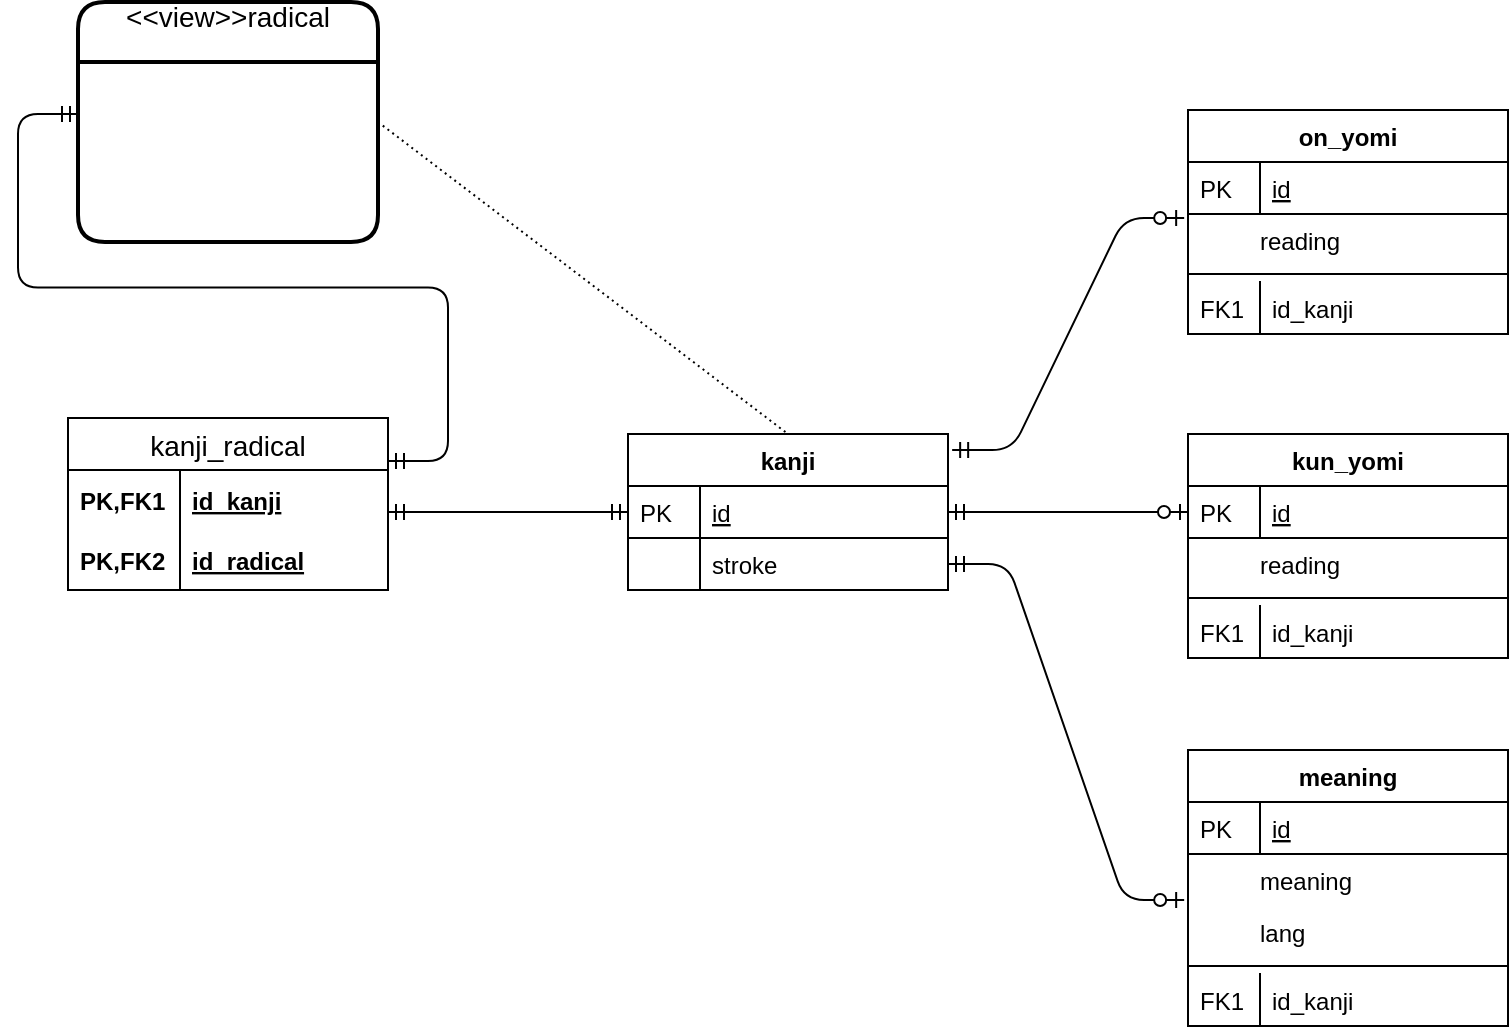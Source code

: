 <mxfile version="13.0.9" type="device" pages="2"><diagram id="C5RBs43oDa-KdzZeNtuy" name="kanji.db"><mxGraphModel dx="1422" dy="798" grid="1" gridSize="10" guides="1" tooltips="1" connect="1" arrows="1" fold="1" page="1" pageScale="1" pageWidth="827" pageHeight="1169" math="0" shadow="0"><root><mxCell id="WIyWlLk6GJQsqaUBKTNV-0"/><mxCell id="WIyWlLk6GJQsqaUBKTNV-1" parent="WIyWlLk6GJQsqaUBKTNV-0"/><mxCell id="BMIZUGUw9pMYaw1Y-5ol-11" value="meaning" style="swimlane;fontStyle=1;childLayout=stackLayout;horizontal=1;startSize=26;horizontalStack=0;resizeParent=1;resizeLast=0;collapsible=1;marginBottom=0;rounded=0;shadow=0;strokeWidth=1;" vertex="1" parent="WIyWlLk6GJQsqaUBKTNV-1"><mxGeometry x="600" y="400" width="160" height="138" as="geometry"><mxRectangle x="20" y="80" width="160" height="26" as="alternateBounds"/></mxGeometry></mxCell><mxCell id="BMIZUGUw9pMYaw1Y-5ol-12" value="id" style="shape=partialRectangle;top=0;left=0;right=0;bottom=1;align=left;verticalAlign=top;fillColor=none;spacingLeft=40;spacingRight=4;overflow=hidden;rotatable=0;points=[[0,0.5],[1,0.5]];portConstraint=eastwest;dropTarget=0;rounded=0;shadow=0;strokeWidth=1;fontStyle=4" vertex="1" parent="BMIZUGUw9pMYaw1Y-5ol-11"><mxGeometry y="26" width="160" height="26" as="geometry"/></mxCell><mxCell id="BMIZUGUw9pMYaw1Y-5ol-13" value="PK" style="shape=partialRectangle;top=0;left=0;bottom=0;fillColor=none;align=left;verticalAlign=top;spacingLeft=4;spacingRight=4;overflow=hidden;rotatable=0;points=[];portConstraint=eastwest;part=1;" vertex="1" connectable="0" parent="BMIZUGUw9pMYaw1Y-5ol-12"><mxGeometry width="36" height="26" as="geometry"/></mxCell><mxCell id="BMIZUGUw9pMYaw1Y-5ol-35" value="meaning" style="shape=partialRectangle;top=0;left=0;right=0;bottom=0;align=left;verticalAlign=top;fillColor=none;spacingLeft=34;spacingRight=4;overflow=hidden;rotatable=0;points=[[0,0.5],[1,0.5]];portConstraint=eastwest;dropTarget=0;fontSize=12;" vertex="1" parent="BMIZUGUw9pMYaw1Y-5ol-11"><mxGeometry y="52" width="160" height="26" as="geometry"/></mxCell><mxCell id="BMIZUGUw9pMYaw1Y-5ol-36" value="" style="shape=partialRectangle;top=0;left=0;bottom=0;right=0;fillColor=none;align=left;verticalAlign=top;spacingLeft=4;spacingRight=4;overflow=hidden;rotatable=0;points=[];portConstraint=eastwest;part=1;fontSize=12;" vertex="1" connectable="0" parent="BMIZUGUw9pMYaw1Y-5ol-35"><mxGeometry width="30" height="26" as="geometry"/></mxCell><mxCell id="BMIZUGUw9pMYaw1Y-5ol-38" value="lang" style="shape=partialRectangle;top=0;left=0;right=0;bottom=0;align=left;verticalAlign=top;fillColor=none;spacingLeft=34;spacingRight=4;overflow=hidden;rotatable=0;points=[[0,0.5],[1,0.5]];portConstraint=eastwest;dropTarget=0;fontSize=12;" vertex="1" parent="BMIZUGUw9pMYaw1Y-5ol-11"><mxGeometry y="78" width="160" height="26" as="geometry"/></mxCell><mxCell id="BMIZUGUw9pMYaw1Y-5ol-39" value="" style="shape=partialRectangle;top=0;left=0;bottom=0;right=0;fillColor=none;align=left;verticalAlign=top;spacingLeft=4;spacingRight=4;overflow=hidden;rotatable=0;points=[];portConstraint=eastwest;part=1;fontSize=12;" vertex="1" connectable="0" parent="BMIZUGUw9pMYaw1Y-5ol-38"><mxGeometry width="30" height="26" as="geometry"/></mxCell><mxCell id="BMIZUGUw9pMYaw1Y-5ol-40" value="" style="line;strokeWidth=1;fillColor=none;align=left;verticalAlign=middle;spacingTop=-1;spacingLeft=3;spacingRight=3;rotatable=0;labelPosition=right;points=[];portConstraint=eastwest;fontSize=12;" vertex="1" parent="BMIZUGUw9pMYaw1Y-5ol-11"><mxGeometry y="104" width="160" height="8" as="geometry"/></mxCell><mxCell id="BMIZUGUw9pMYaw1Y-5ol-14" value="id_kanji" style="shape=partialRectangle;top=0;left=0;right=0;bottom=0;align=left;verticalAlign=top;fillColor=none;spacingLeft=40;spacingRight=4;overflow=hidden;rotatable=0;points=[[0,0.5],[1,0.5]];portConstraint=eastwest;dropTarget=0;rounded=0;shadow=0;strokeWidth=1;" vertex="1" parent="BMIZUGUw9pMYaw1Y-5ol-11"><mxGeometry y="112" width="160" height="26" as="geometry"/></mxCell><mxCell id="BMIZUGUw9pMYaw1Y-5ol-15" value="FK1" style="shape=partialRectangle;top=0;left=0;bottom=0;fillColor=none;align=left;verticalAlign=top;spacingLeft=4;spacingRight=4;overflow=hidden;rotatable=0;points=[];portConstraint=eastwest;part=1;" vertex="1" connectable="0" parent="BMIZUGUw9pMYaw1Y-5ol-14"><mxGeometry width="36" height="26" as="geometry"/></mxCell><mxCell id="BMIZUGUw9pMYaw1Y-5ol-1" value="kun_yomi" style="swimlane;fontStyle=1;childLayout=stackLayout;horizontal=1;startSize=26;horizontalStack=0;resizeParent=1;resizeLast=0;collapsible=1;marginBottom=0;rounded=0;shadow=0;strokeWidth=1;" vertex="1" parent="WIyWlLk6GJQsqaUBKTNV-1"><mxGeometry x="600" y="242" width="160" height="112" as="geometry"><mxRectangle x="20" y="80" width="160" height="26" as="alternateBounds"/></mxGeometry></mxCell><mxCell id="BMIZUGUw9pMYaw1Y-5ol-2" value="id" style="shape=partialRectangle;top=0;left=0;right=0;bottom=1;align=left;verticalAlign=top;fillColor=none;spacingLeft=40;spacingRight=4;overflow=hidden;rotatable=0;points=[[0,0.5],[1,0.5]];portConstraint=eastwest;dropTarget=0;rounded=0;shadow=0;strokeWidth=1;fontStyle=4" vertex="1" parent="BMIZUGUw9pMYaw1Y-5ol-1"><mxGeometry y="26" width="160" height="26" as="geometry"/></mxCell><mxCell id="BMIZUGUw9pMYaw1Y-5ol-3" value="PK" style="shape=partialRectangle;top=0;left=0;bottom=0;fillColor=none;align=left;verticalAlign=top;spacingLeft=4;spacingRight=4;overflow=hidden;rotatable=0;points=[];portConstraint=eastwest;part=1;" vertex="1" connectable="0" parent="BMIZUGUw9pMYaw1Y-5ol-2"><mxGeometry width="36" height="26" as="geometry"/></mxCell><mxCell id="BMIZUGUw9pMYaw1Y-5ol-41" value="reading" style="shape=partialRectangle;top=0;left=0;right=0;bottom=0;align=left;verticalAlign=top;fillColor=none;spacingLeft=34;spacingRight=4;overflow=hidden;rotatable=0;points=[[0,0.5],[1,0.5]];portConstraint=eastwest;dropTarget=0;fontSize=12;" vertex="1" parent="BMIZUGUw9pMYaw1Y-5ol-1"><mxGeometry y="52" width="160" height="26" as="geometry"/></mxCell><mxCell id="BMIZUGUw9pMYaw1Y-5ol-42" value="" style="shape=partialRectangle;top=0;left=0;bottom=0;right=0;fillColor=none;align=left;verticalAlign=top;spacingLeft=4;spacingRight=4;overflow=hidden;rotatable=0;points=[];portConstraint=eastwest;part=1;fontSize=12;" vertex="1" connectable="0" parent="BMIZUGUw9pMYaw1Y-5ol-41"><mxGeometry width="30" height="26" as="geometry"/></mxCell><mxCell id="BMIZUGUw9pMYaw1Y-5ol-43" value="" style="line;strokeWidth=1;fillColor=none;align=left;verticalAlign=middle;spacingTop=-1;spacingLeft=3;spacingRight=3;rotatable=0;labelPosition=right;points=[];portConstraint=eastwest;fontSize=12;" vertex="1" parent="BMIZUGUw9pMYaw1Y-5ol-1"><mxGeometry y="78" width="160" height="8" as="geometry"/></mxCell><mxCell id="BMIZUGUw9pMYaw1Y-5ol-4" value="id_kanji" style="shape=partialRectangle;top=0;left=0;right=0;bottom=0;align=left;verticalAlign=top;fillColor=none;spacingLeft=40;spacingRight=4;overflow=hidden;rotatable=0;points=[[0,0.5],[1,0.5]];portConstraint=eastwest;dropTarget=0;rounded=0;shadow=0;strokeWidth=1;" vertex="1" parent="BMIZUGUw9pMYaw1Y-5ol-1"><mxGeometry y="86" width="160" height="26" as="geometry"/></mxCell><mxCell id="BMIZUGUw9pMYaw1Y-5ol-5" value="FK1" style="shape=partialRectangle;top=0;left=0;bottom=0;fillColor=none;align=left;verticalAlign=top;spacingLeft=4;spacingRight=4;overflow=hidden;rotatable=0;points=[];portConstraint=eastwest;part=1;" vertex="1" connectable="0" parent="BMIZUGUw9pMYaw1Y-5ol-4"><mxGeometry width="36" height="26" as="geometry"/></mxCell><mxCell id="BMIZUGUw9pMYaw1Y-5ol-6" value="on_yomi" style="swimlane;fontStyle=1;childLayout=stackLayout;horizontal=1;startSize=26;horizontalStack=0;resizeParent=1;resizeLast=0;collapsible=1;marginBottom=0;rounded=0;shadow=0;strokeWidth=1;" vertex="1" parent="WIyWlLk6GJQsqaUBKTNV-1"><mxGeometry x="600" y="80" width="160" height="112" as="geometry"><mxRectangle x="20" y="80" width="160" height="26" as="alternateBounds"/></mxGeometry></mxCell><mxCell id="BMIZUGUw9pMYaw1Y-5ol-7" value="id" style="shape=partialRectangle;top=0;left=0;right=0;bottom=1;align=left;verticalAlign=top;fillColor=none;spacingLeft=40;spacingRight=4;overflow=hidden;rotatable=0;points=[[0,0.5],[1,0.5]];portConstraint=eastwest;dropTarget=0;rounded=0;shadow=0;strokeWidth=1;fontStyle=4" vertex="1" parent="BMIZUGUw9pMYaw1Y-5ol-6"><mxGeometry y="26" width="160" height="26" as="geometry"/></mxCell><mxCell id="BMIZUGUw9pMYaw1Y-5ol-8" value="PK" style="shape=partialRectangle;top=0;left=0;bottom=0;fillColor=none;align=left;verticalAlign=top;spacingLeft=4;spacingRight=4;overflow=hidden;rotatable=0;points=[];portConstraint=eastwest;part=1;" vertex="1" connectable="0" parent="BMIZUGUw9pMYaw1Y-5ol-7"><mxGeometry width="36" height="26" as="geometry"/></mxCell><mxCell id="BMIZUGUw9pMYaw1Y-5ol-44" value="reading" style="shape=partialRectangle;top=0;left=0;right=0;bottom=0;align=left;verticalAlign=top;fillColor=none;spacingLeft=34;spacingRight=4;overflow=hidden;rotatable=0;points=[[0,0.5],[1,0.5]];portConstraint=eastwest;dropTarget=0;fontSize=12;" vertex="1" parent="BMIZUGUw9pMYaw1Y-5ol-6"><mxGeometry y="52" width="160" height="26" as="geometry"/></mxCell><mxCell id="BMIZUGUw9pMYaw1Y-5ol-45" value="" style="shape=partialRectangle;top=0;left=0;bottom=0;right=0;fillColor=none;align=left;verticalAlign=top;spacingLeft=4;spacingRight=4;overflow=hidden;rotatable=0;points=[];portConstraint=eastwest;part=1;fontSize=12;" vertex="1" connectable="0" parent="BMIZUGUw9pMYaw1Y-5ol-44"><mxGeometry width="30" height="26" as="geometry"/></mxCell><mxCell id="BMIZUGUw9pMYaw1Y-5ol-46" value="" style="line;strokeWidth=1;fillColor=none;align=left;verticalAlign=middle;spacingTop=-1;spacingLeft=3;spacingRight=3;rotatable=0;labelPosition=right;points=[];portConstraint=eastwest;fontSize=12;" vertex="1" parent="BMIZUGUw9pMYaw1Y-5ol-6"><mxGeometry y="78" width="160" height="8" as="geometry"/></mxCell><mxCell id="BMIZUGUw9pMYaw1Y-5ol-9" value="id_kanji" style="shape=partialRectangle;top=0;left=0;right=0;bottom=0;align=left;verticalAlign=top;fillColor=none;spacingLeft=40;spacingRight=4;overflow=hidden;rotatable=0;points=[[0,0.5],[1,0.5]];portConstraint=eastwest;dropTarget=0;rounded=0;shadow=0;strokeWidth=1;" vertex="1" parent="BMIZUGUw9pMYaw1Y-5ol-6"><mxGeometry y="86" width="160" height="26" as="geometry"/></mxCell><mxCell id="BMIZUGUw9pMYaw1Y-5ol-10" value="FK1" style="shape=partialRectangle;top=0;left=0;bottom=0;fillColor=none;align=left;verticalAlign=top;spacingLeft=4;spacingRight=4;overflow=hidden;rotatable=0;points=[];portConstraint=eastwest;part=1;" vertex="1" connectable="0" parent="BMIZUGUw9pMYaw1Y-5ol-9"><mxGeometry width="36" height="26" as="geometry"/></mxCell><mxCell id="zkfFHV4jXpPFQw0GAbJ--51" value="kanji" style="swimlane;fontStyle=1;childLayout=stackLayout;horizontal=1;startSize=26;horizontalStack=0;resizeParent=1;resizeLast=0;collapsible=1;marginBottom=0;rounded=0;shadow=0;strokeWidth=1;" parent="WIyWlLk6GJQsqaUBKTNV-1" vertex="1"><mxGeometry x="320" y="242" width="160" height="78" as="geometry"><mxRectangle x="20" y="80" width="160" height="26" as="alternateBounds"/></mxGeometry></mxCell><mxCell id="zkfFHV4jXpPFQw0GAbJ--52" value="id" style="shape=partialRectangle;top=0;left=0;right=0;bottom=1;align=left;verticalAlign=top;fillColor=none;spacingLeft=40;spacingRight=4;overflow=hidden;rotatable=0;points=[[0,0.5],[1,0.5]];portConstraint=eastwest;dropTarget=0;rounded=0;shadow=0;strokeWidth=1;fontStyle=4" parent="zkfFHV4jXpPFQw0GAbJ--51" vertex="1"><mxGeometry y="26" width="160" height="26" as="geometry"/></mxCell><mxCell id="zkfFHV4jXpPFQw0GAbJ--53" value="PK" style="shape=partialRectangle;top=0;left=0;bottom=0;fillColor=none;align=left;verticalAlign=top;spacingLeft=4;spacingRight=4;overflow=hidden;rotatable=0;points=[];portConstraint=eastwest;part=1;" parent="zkfFHV4jXpPFQw0GAbJ--52" vertex="1" connectable="0"><mxGeometry width="36" height="26" as="geometry"/></mxCell><mxCell id="zkfFHV4jXpPFQw0GAbJ--54" value="stroke" style="shape=partialRectangle;top=0;left=0;right=0;bottom=0;align=left;verticalAlign=top;fillColor=none;spacingLeft=40;spacingRight=4;overflow=hidden;rotatable=0;points=[[0,0.5],[1,0.5]];portConstraint=eastwest;dropTarget=0;rounded=0;shadow=0;strokeWidth=1;" parent="zkfFHV4jXpPFQw0GAbJ--51" vertex="1"><mxGeometry y="52" width="160" height="26" as="geometry"/></mxCell><mxCell id="zkfFHV4jXpPFQw0GAbJ--55" value="" style="shape=partialRectangle;top=0;left=0;bottom=0;fillColor=none;align=left;verticalAlign=top;spacingLeft=4;spacingRight=4;overflow=hidden;rotatable=0;points=[];portConstraint=eastwest;part=1;" parent="zkfFHV4jXpPFQw0GAbJ--54" vertex="1" connectable="0"><mxGeometry width="36" height="26" as="geometry"/></mxCell><mxCell id="BMIZUGUw9pMYaw1Y-5ol-30" value="" style="endArrow=none;html=1;rounded=0;dashed=1;dashPattern=1 2;entryX=0.5;entryY=0;entryDx=0;entryDy=0;exitX=1;exitY=0.5;exitDx=0;exitDy=0;" edge="1" parent="WIyWlLk6GJQsqaUBKTNV-1" source="BMIZUGUw9pMYaw1Y-5ol-50" target="zkfFHV4jXpPFQw0GAbJ--51"><mxGeometry relative="1" as="geometry"><mxPoint x="290" y="110" as="sourcePoint"/><mxPoint x="370" y="360" as="targetPoint"/><Array as="points"/></mxGeometry></mxCell><mxCell id="BMIZUGUw9pMYaw1Y-5ol-50" value="&lt;&lt;view&gt;&gt;radical&#xA;" style="swimlane;childLayout=stackLayout;horizontal=1;startSize=30;horizontalStack=0;rounded=1;fontSize=14;fontStyle=0;strokeWidth=2;resizeParent=0;resizeLast=1;shadow=0;dashed=0;align=center;" vertex="1" parent="WIyWlLk6GJQsqaUBKTNV-1"><mxGeometry x="45" y="26" width="150" height="120" as="geometry"/></mxCell><mxCell id="BMIZUGUw9pMYaw1Y-5ol-52" value="kanji_radical" style="swimlane;fontStyle=0;childLayout=stackLayout;horizontal=1;startSize=26;horizontalStack=0;resizeParent=1;resizeParentMax=0;resizeLast=0;collapsible=1;marginBottom=0;align=center;fontSize=14;" vertex="1" parent="WIyWlLk6GJQsqaUBKTNV-1"><mxGeometry x="40" y="234" width="160" height="86" as="geometry"/></mxCell><mxCell id="BMIZUGUw9pMYaw1Y-5ol-53" value="id_kanji" style="shape=partialRectangle;top=0;left=0;right=0;bottom=0;align=left;verticalAlign=middle;fillColor=none;spacingLeft=60;spacingRight=4;overflow=hidden;rotatable=0;points=[[0,0.5],[1,0.5]];portConstraint=eastwest;dropTarget=0;fontStyle=5;fontSize=12;" vertex="1" parent="BMIZUGUw9pMYaw1Y-5ol-52"><mxGeometry y="26" width="160" height="30" as="geometry"/></mxCell><mxCell id="BMIZUGUw9pMYaw1Y-5ol-54" value="PK,FK1" style="shape=partialRectangle;fontStyle=1;top=0;left=0;bottom=0;fillColor=none;align=left;verticalAlign=middle;spacingLeft=4;spacingRight=4;overflow=hidden;rotatable=0;points=[];portConstraint=eastwest;part=1;fontSize=12;" vertex="1" connectable="0" parent="BMIZUGUw9pMYaw1Y-5ol-53"><mxGeometry width="56" height="30" as="geometry"/></mxCell><mxCell id="BMIZUGUw9pMYaw1Y-5ol-55" value="id_radical" style="shape=partialRectangle;top=0;left=0;right=0;bottom=1;align=left;verticalAlign=middle;fillColor=none;spacingLeft=60;spacingRight=4;overflow=hidden;rotatable=0;points=[[0,0.5],[1,0.5]];portConstraint=eastwest;dropTarget=0;fontStyle=5;fontSize=12;" vertex="1" parent="BMIZUGUw9pMYaw1Y-5ol-52"><mxGeometry y="56" width="160" height="30" as="geometry"/></mxCell><mxCell id="BMIZUGUw9pMYaw1Y-5ol-56" value="PK,FK2" style="shape=partialRectangle;fontStyle=1;top=0;left=0;bottom=0;fillColor=none;align=left;verticalAlign=middle;spacingLeft=4;spacingRight=4;overflow=hidden;rotatable=0;points=[];portConstraint=eastwest;part=1;fontSize=12;" vertex="1" connectable="0" parent="BMIZUGUw9pMYaw1Y-5ol-55"><mxGeometry width="56" height="30" as="geometry"/></mxCell><mxCell id="BMIZUGUw9pMYaw1Y-5ol-67" value="" style="edgeStyle=entityRelationEdgeStyle;fontSize=12;html=1;endArrow=ERzeroToOne;startArrow=ERmandOne;entryX=-0.012;entryY=0.077;entryDx=0;entryDy=0;entryPerimeter=0;exitX=1.013;exitY=0.103;exitDx=0;exitDy=0;exitPerimeter=0;" edge="1" parent="WIyWlLk6GJQsqaUBKTNV-1" source="zkfFHV4jXpPFQw0GAbJ--51" target="BMIZUGUw9pMYaw1Y-5ol-44"><mxGeometry width="100" height="100" relative="1" as="geometry"><mxPoint x="360" y="470" as="sourcePoint"/><mxPoint x="460" y="370" as="targetPoint"/></mxGeometry></mxCell><mxCell id="BMIZUGUw9pMYaw1Y-5ol-68" value="" style="edgeStyle=entityRelationEdgeStyle;fontSize=12;html=1;endArrow=ERzeroToOne;startArrow=ERmandOne;entryX=0;entryY=0.5;entryDx=0;entryDy=0;exitX=1;exitY=0.5;exitDx=0;exitDy=0;" edge="1" parent="WIyWlLk6GJQsqaUBKTNV-1" source="zkfFHV4jXpPFQw0GAbJ--52" target="BMIZUGUw9pMYaw1Y-5ol-2"><mxGeometry width="100" height="100" relative="1" as="geometry"><mxPoint x="360" y="470" as="sourcePoint"/><mxPoint x="460" y="370" as="targetPoint"/></mxGeometry></mxCell><mxCell id="BMIZUGUw9pMYaw1Y-5ol-69" value="" style="edgeStyle=entityRelationEdgeStyle;fontSize=12;html=1;endArrow=ERzeroToOne;startArrow=ERmandOne;entryX=-0.012;entryY=0.885;entryDx=0;entryDy=0;entryPerimeter=0;exitX=1;exitY=0.5;exitDx=0;exitDy=0;" edge="1" parent="WIyWlLk6GJQsqaUBKTNV-1" source="zkfFHV4jXpPFQw0GAbJ--54" target="BMIZUGUw9pMYaw1Y-5ol-35"><mxGeometry width="100" height="100" relative="1" as="geometry"><mxPoint x="360" y="470" as="sourcePoint"/><mxPoint x="460" y="370" as="targetPoint"/></mxGeometry></mxCell><mxCell id="BMIZUGUw9pMYaw1Y-5ol-72" value="" style="edgeStyle=entityRelationEdgeStyle;fontSize=12;html=1;endArrow=ERmandOne;startArrow=ERmandOne;entryX=0;entryY=0.5;entryDx=0;entryDy=0;" edge="1" parent="WIyWlLk6GJQsqaUBKTNV-1" target="zkfFHV4jXpPFQw0GAbJ--52"><mxGeometry width="100" height="100" relative="1" as="geometry"><mxPoint x="200" y="281" as="sourcePoint"/><mxPoint x="460" y="370" as="targetPoint"/></mxGeometry></mxCell><mxCell id="BMIZUGUw9pMYaw1Y-5ol-79" value="" style="edgeStyle=entityRelationEdgeStyle;fontSize=12;html=1;endArrow=ERmandOne;startArrow=ERmandOne;exitX=1;exitY=0.25;exitDx=0;exitDy=0;strokeColor=#000000;rounded=1;" edge="1" parent="WIyWlLk6GJQsqaUBKTNV-1" source="BMIZUGUw9pMYaw1Y-5ol-52"><mxGeometry width="100" height="100" relative="1" as="geometry"><mxPoint x="-15" y="242" as="sourcePoint"/><mxPoint x="45" y="82" as="targetPoint"/></mxGeometry></mxCell></root></mxGraphModel></diagram><diagram id="NLrHCplOPhDvMTVKNEvT" name="expression.db"><mxGraphModel dx="1422" dy="798" grid="1" gridSize="10" guides="1" tooltips="1" connect="1" arrows="1" fold="1" page="1" pageScale="1" pageWidth="850" pageHeight="1100" math="0" shadow="0"><root><mxCell id="sItHWuCPVQLDDObHME39-0"/><mxCell id="sItHWuCPVQLDDObHME39-1" parent="sItHWuCPVQLDDObHME39-0"/><mxCell id="sItHWuCPVQLDDObHME39-17" value="sense" style="swimlane;fontStyle=0;childLayout=stackLayout;horizontal=1;startSize=26;horizontalStack=0;resizeParent=1;resizeParentMax=0;resizeLast=0;collapsible=1;marginBottom=0;align=center;fontSize=14;" vertex="1" parent="sItHWuCPVQLDDObHME39-1"><mxGeometry x="560" y="160" width="160" height="178" as="geometry"/></mxCell><mxCell id="sItHWuCPVQLDDObHME39-18" value="id" style="shape=partialRectangle;top=0;left=0;right=0;bottom=1;align=left;verticalAlign=middle;fillColor=none;spacingLeft=34;spacingRight=4;overflow=hidden;rotatable=0;points=[[0,0.5],[1,0.5]];portConstraint=eastwest;dropTarget=0;fontStyle=5;fontSize=12;" vertex="1" parent="sItHWuCPVQLDDObHME39-17"><mxGeometry y="26" width="160" height="30" as="geometry"/></mxCell><mxCell id="sItHWuCPVQLDDObHME39-19" value="PK" style="shape=partialRectangle;top=0;left=0;bottom=0;fillColor=none;align=left;verticalAlign=middle;spacingLeft=4;spacingRight=4;overflow=hidden;rotatable=0;points=[];portConstraint=eastwest;part=1;fontSize=12;" vertex="1" connectable="0" parent="sItHWuCPVQLDDObHME39-18"><mxGeometry width="30" height="30" as="geometry"/></mxCell><mxCell id="sItHWuCPVQLDDObHME39-20" value="gloss" style="shape=partialRectangle;top=0;left=0;right=0;bottom=0;align=left;verticalAlign=top;fillColor=none;spacingLeft=34;spacingRight=4;overflow=hidden;rotatable=0;points=[[0,0.5],[1,0.5]];portConstraint=eastwest;dropTarget=0;fontSize=12;" vertex="1" parent="sItHWuCPVQLDDObHME39-17"><mxGeometry y="56" width="160" height="26" as="geometry"/></mxCell><mxCell id="sItHWuCPVQLDDObHME39-21" value="" style="shape=partialRectangle;top=0;left=0;bottom=0;fillColor=none;align=left;verticalAlign=top;spacingLeft=4;spacingRight=4;overflow=hidden;rotatable=0;points=[];portConstraint=eastwest;part=1;fontSize=12;" vertex="1" connectable="0" parent="sItHWuCPVQLDDObHME39-20"><mxGeometry width="30" height="26" as="geometry"/></mxCell><mxCell id="sItHWuCPVQLDDObHME39-22" value="pos" style="shape=partialRectangle;top=0;left=0;right=0;bottom=0;align=left;verticalAlign=top;fillColor=none;spacingLeft=34;spacingRight=4;overflow=hidden;rotatable=0;points=[[0,0.5],[1,0.5]];portConstraint=eastwest;dropTarget=0;fontSize=12;" vertex="1" parent="sItHWuCPVQLDDObHME39-17"><mxGeometry y="82" width="160" height="26" as="geometry"/></mxCell><mxCell id="sItHWuCPVQLDDObHME39-23" value="" style="shape=partialRectangle;top=0;left=0;bottom=0;fillColor=none;align=left;verticalAlign=top;spacingLeft=4;spacingRight=4;overflow=hidden;rotatable=0;points=[];portConstraint=eastwest;part=1;fontSize=12;" vertex="1" connectable="0" parent="sItHWuCPVQLDDObHME39-22"><mxGeometry width="30" height="26" as="geometry"/></mxCell><mxCell id="sItHWuCPVQLDDObHME39-24" value="lang" style="shape=partialRectangle;top=0;left=0;right=0;bottom=0;align=left;verticalAlign=top;fillColor=none;spacingLeft=34;spacingRight=4;overflow=hidden;rotatable=0;points=[[0,0.5],[1,0.5]];portConstraint=eastwest;dropTarget=0;fontSize=12;" vertex="1" parent="sItHWuCPVQLDDObHME39-17"><mxGeometry y="108" width="160" height="26" as="geometry"/></mxCell><mxCell id="sItHWuCPVQLDDObHME39-25" value="" style="shape=partialRectangle;top=0;left=0;bottom=0;fillColor=none;align=left;verticalAlign=top;spacingLeft=4;spacingRight=4;overflow=hidden;rotatable=0;points=[];portConstraint=eastwest;part=1;fontSize=12;" vertex="1" connectable="0" parent="sItHWuCPVQLDDObHME39-24"><mxGeometry width="30" height="26" as="geometry"/></mxCell><mxCell id="sItHWuCPVQLDDObHME39-26" value="" style="shape=partialRectangle;top=0;left=0;right=0;bottom=0;align=left;verticalAlign=top;fillColor=none;spacingLeft=34;spacingRight=4;overflow=hidden;rotatable=0;points=[[0,0.5],[1,0.5]];portConstraint=eastwest;dropTarget=0;fontSize=12;" vertex="1" parent="sItHWuCPVQLDDObHME39-17"><mxGeometry y="134" width="160" height="10" as="geometry"/></mxCell><mxCell id="sItHWuCPVQLDDObHME39-27" value="" style="shape=partialRectangle;top=0;left=0;bottom=0;fillColor=none;align=left;verticalAlign=top;spacingLeft=4;spacingRight=4;overflow=hidden;rotatable=0;points=[];portConstraint=eastwest;part=1;fontSize=12;" vertex="1" connectable="0" parent="sItHWuCPVQLDDObHME39-26"><mxGeometry width="30" height="10" as="geometry"/></mxCell><mxCell id="sItHWuCPVQLDDObHME39-33" value="" style="line;strokeWidth=1;fillColor=none;align=left;verticalAlign=middle;spacingTop=-1;spacingLeft=3;spacingRight=3;rotatable=0;labelPosition=right;points=[];portConstraint=eastwest;fontSize=12;" vertex="1" parent="sItHWuCPVQLDDObHME39-17"><mxGeometry y="144" width="160" height="8" as="geometry"/></mxCell><mxCell id="sItHWuCPVQLDDObHME39-28" value="expression_id" style="shape=partialRectangle;top=0;left=0;right=0;bottom=1;align=left;verticalAlign=top;fillColor=none;spacingLeft=34;spacingRight=4;overflow=hidden;rotatable=0;points=[[0,0.5],[1,0.5]];portConstraint=eastwest;dropTarget=0;fontSize=12;" vertex="1" parent="sItHWuCPVQLDDObHME39-17"><mxGeometry y="152" width="160" height="26" as="geometry"/></mxCell><mxCell id="sItHWuCPVQLDDObHME39-29" value="FK" style="shape=partialRectangle;top=0;left=0;bottom=0;fillColor=none;align=left;verticalAlign=top;spacingLeft=4;spacingRight=4;overflow=hidden;rotatable=0;points=[];portConstraint=eastwest;part=1;fontSize=12;" vertex="1" connectable="0" parent="sItHWuCPVQLDDObHME39-28"><mxGeometry width="30" height="26" as="geometry"/></mxCell><mxCell id="sItHWuCPVQLDDObHME39-6" value="expression" style="swimlane;fontStyle=0;childLayout=stackLayout;horizontal=1;startSize=26;horizontalStack=0;resizeParent=1;resizeParentMax=0;resizeLast=0;collapsible=1;marginBottom=0;align=center;fontSize=14;" vertex="1" parent="sItHWuCPVQLDDObHME39-1"><mxGeometry x="180" y="160" width="160" height="118" as="geometry"/></mxCell><mxCell id="sItHWuCPVQLDDObHME39-7" value="id" style="shape=partialRectangle;top=0;left=0;right=0;bottom=1;align=left;verticalAlign=middle;fillColor=none;spacingLeft=34;spacingRight=4;overflow=hidden;rotatable=0;points=[[0,0.5],[1,0.5]];portConstraint=eastwest;dropTarget=0;fontStyle=5;fontSize=12;" vertex="1" parent="sItHWuCPVQLDDObHME39-6"><mxGeometry y="26" width="160" height="30" as="geometry"/></mxCell><mxCell id="sItHWuCPVQLDDObHME39-8" value="PK" style="shape=partialRectangle;top=0;left=0;bottom=0;fillColor=none;align=left;verticalAlign=middle;spacingLeft=4;spacingRight=4;overflow=hidden;rotatable=0;points=[];portConstraint=eastwest;part=1;fontSize=12;" vertex="1" connectable="0" parent="sItHWuCPVQLDDObHME39-7"><mxGeometry width="30" height="30" as="geometry"/></mxCell><mxCell id="sItHWuCPVQLDDObHME39-9" value="kanji" style="shape=partialRectangle;top=0;left=0;right=0;bottom=0;align=left;verticalAlign=top;fillColor=none;spacingLeft=34;spacingRight=4;overflow=hidden;rotatable=0;points=[[0,0.5],[1,0.5]];portConstraint=eastwest;dropTarget=0;fontSize=12;" vertex="1" parent="sItHWuCPVQLDDObHME39-6"><mxGeometry y="56" width="160" height="26" as="geometry"/></mxCell><mxCell id="sItHWuCPVQLDDObHME39-10" value="" style="shape=partialRectangle;top=0;left=0;bottom=0;fillColor=none;align=left;verticalAlign=top;spacingLeft=4;spacingRight=4;overflow=hidden;rotatable=0;points=[];portConstraint=eastwest;part=1;fontSize=12;" vertex="1" connectable="0" parent="sItHWuCPVQLDDObHME39-9"><mxGeometry width="30" height="26" as="geometry"/></mxCell><mxCell id="sItHWuCPVQLDDObHME39-11" value="reading" style="shape=partialRectangle;top=0;left=0;right=0;bottom=0;align=left;verticalAlign=top;fillColor=none;spacingLeft=34;spacingRight=4;overflow=hidden;rotatable=0;points=[[0,0.5],[1,0.5]];portConstraint=eastwest;dropTarget=0;fontSize=12;" vertex="1" parent="sItHWuCPVQLDDObHME39-6"><mxGeometry y="82" width="160" height="26" as="geometry"/></mxCell><mxCell id="sItHWuCPVQLDDObHME39-12" value="" style="shape=partialRectangle;top=0;left=0;bottom=0;fillColor=none;align=left;verticalAlign=top;spacingLeft=4;spacingRight=4;overflow=hidden;rotatable=0;points=[];portConstraint=eastwest;part=1;fontSize=12;" vertex="1" connectable="0" parent="sItHWuCPVQLDDObHME39-11"><mxGeometry width="30" height="26" as="geometry"/></mxCell><mxCell id="sItHWuCPVQLDDObHME39-15" value="" style="shape=partialRectangle;top=0;left=0;right=0;bottom=0;align=left;verticalAlign=top;fillColor=none;spacingLeft=34;spacingRight=4;overflow=hidden;rotatable=0;points=[[0,0.5],[1,0.5]];portConstraint=eastwest;dropTarget=0;fontSize=12;" vertex="1" parent="sItHWuCPVQLDDObHME39-6"><mxGeometry y="108" width="160" height="10" as="geometry"/></mxCell><mxCell id="sItHWuCPVQLDDObHME39-16" value="" style="shape=partialRectangle;top=0;left=0;bottom=0;fillColor=none;align=left;verticalAlign=top;spacingLeft=4;spacingRight=4;overflow=hidden;rotatable=0;points=[];portConstraint=eastwest;part=1;fontSize=12;" vertex="1" connectable="0" parent="sItHWuCPVQLDDObHME39-15"><mxGeometry width="30" height="10" as="geometry"/></mxCell><mxCell id="sItHWuCPVQLDDObHME39-32" value="" style="edgeStyle=entityRelationEdgeStyle;fontSize=12;html=1;endArrow=ERzeroToMany;startArrow=ERmandOne;strokeColor=#000000;entryX=-0.012;entryY=-0.077;entryDx=0;entryDy=0;entryPerimeter=0;exitX=0.994;exitY=0.923;exitDx=0;exitDy=0;exitPerimeter=0;" edge="1" parent="sItHWuCPVQLDDObHME39-1" source="sItHWuCPVQLDDObHME39-9" target="sItHWuCPVQLDDObHME39-22"><mxGeometry width="100" height="100" relative="1" as="geometry"><mxPoint x="370" y="460" as="sourcePoint"/><mxPoint x="470" y="360" as="targetPoint"/></mxGeometry></mxCell></root></mxGraphModel></diagram></mxfile>